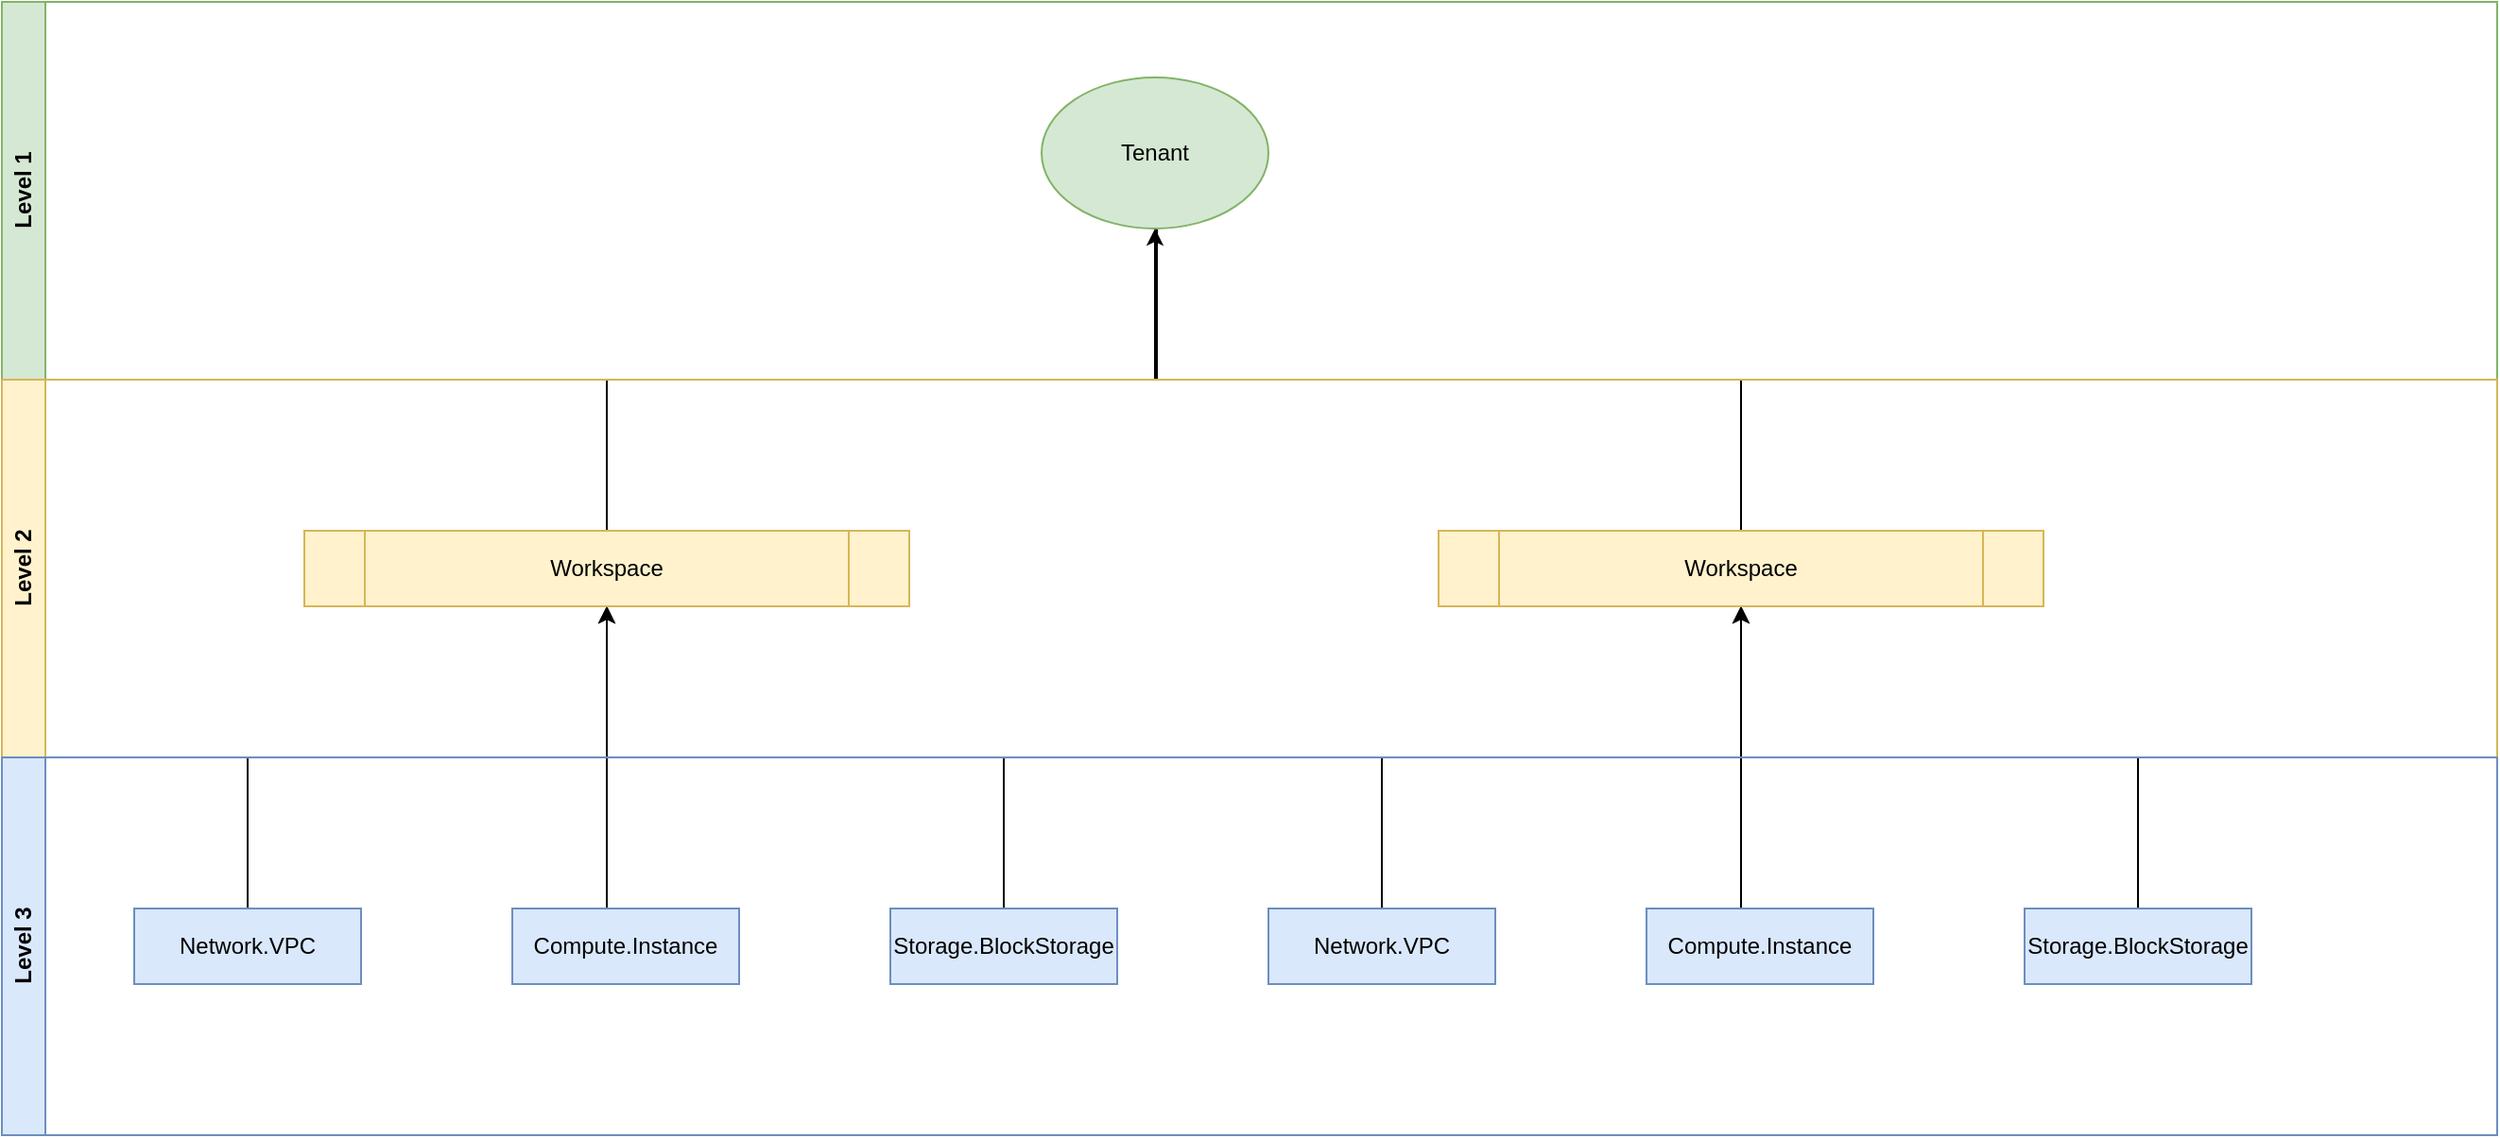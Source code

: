 <mxfile>
    <diagram id="1l0XzUg_ljlebBTNrumK" name="Page-1">
        <mxGraphModel dx="2368" dy="1381" grid="1" gridSize="10" guides="1" tooltips="1" connect="1" arrows="1" fold="1" page="1" pageScale="1" pageWidth="1169" pageHeight="827" math="0" shadow="0">
            <root>
                <mxCell id="0"/>
                <mxCell id="1" parent="0"/>
                <mxCell id="2" style="edgeStyle=orthogonalEdgeStyle;rounded=0;orthogonalLoop=1;jettySize=auto;html=1;entryX=0.5;entryY=1;entryDx=0;entryDy=0;" edge="1" parent="1" source="20" target="6">
                    <mxGeometry relative="1" as="geometry">
                        <Array as="points">
                            <mxPoint x="200" y="290"/>
                            <mxPoint x="200" y="290"/>
                        </Array>
                    </mxGeometry>
                </mxCell>
                <mxCell id="3" style="edgeStyle=orthogonalEdgeStyle;rounded=0;orthogonalLoop=1;jettySize=auto;html=1;entryX=0.5;entryY=1;entryDx=0;entryDy=0;" edge="1" parent="1" source="21" target="6">
                    <mxGeometry relative="1" as="geometry"/>
                </mxCell>
                <mxCell id="4" style="edgeStyle=orthogonalEdgeStyle;rounded=0;orthogonalLoop=1;jettySize=auto;html=1;entryX=0.5;entryY=1;entryDx=0;entryDy=0;" edge="1" parent="1" source="19" target="6">
                    <mxGeometry relative="1" as="geometry"/>
                </mxCell>
                <mxCell id="5" style="edgeStyle=orthogonalEdgeStyle;rounded=0;orthogonalLoop=1;jettySize=auto;html=1;" edge="1" parent="1" source="6">
                    <mxGeometry relative="1" as="geometry">
                        <mxPoint x="-110" as="targetPoint"/>
                        <Array as="points">
                            <mxPoint x="200" y="120"/>
                            <mxPoint x="-109" y="120"/>
                        </Array>
                    </mxGeometry>
                </mxCell>
                <mxCell id="6" value="Workspace" style="shape=process;whiteSpace=wrap;html=1;backgroundOutline=1;fillColor=#fff2cc;strokeColor=#d6b656;" vertex="1" parent="1">
                    <mxGeometry x="40" y="200" width="320" height="40" as="geometry"/>
                </mxCell>
                <mxCell id="7" value="Tenant" style="ellipse;whiteSpace=wrap;html=1;fillColor=#d5e8d4;strokeColor=#82b366;" vertex="1" parent="1">
                    <mxGeometry x="-170" y="-40" width="120" height="80" as="geometry"/>
                </mxCell>
                <mxCell id="8" style="edgeStyle=orthogonalEdgeStyle;rounded=0;orthogonalLoop=1;jettySize=auto;html=1;entryX=0.5;entryY=1;entryDx=0;entryDy=0;" edge="1" parent="1" source="17" target="12">
                    <mxGeometry relative="1" as="geometry">
                        <Array as="points">
                            <mxPoint x="-400" y="290"/>
                            <mxPoint x="-400" y="290"/>
                        </Array>
                    </mxGeometry>
                </mxCell>
                <mxCell id="9" style="edgeStyle=orthogonalEdgeStyle;rounded=0;orthogonalLoop=1;jettySize=auto;html=1;entryX=0.5;entryY=1;entryDx=0;entryDy=0;" edge="1" parent="1" source="18" target="12">
                    <mxGeometry relative="1" as="geometry"/>
                </mxCell>
                <mxCell id="10" style="edgeStyle=orthogonalEdgeStyle;rounded=0;orthogonalLoop=1;jettySize=auto;html=1;entryX=0.5;entryY=1;entryDx=0;entryDy=0;" edge="1" parent="1" source="16" target="12">
                    <mxGeometry relative="1" as="geometry"/>
                </mxCell>
                <mxCell id="11" style="edgeStyle=orthogonalEdgeStyle;rounded=0;orthogonalLoop=1;jettySize=auto;html=1;entryX=0.5;entryY=1;entryDx=0;entryDy=0;" edge="1" parent="1" source="12" target="7">
                    <mxGeometry relative="1" as="geometry">
                        <Array as="points">
                            <mxPoint x="-400" y="120"/>
                            <mxPoint x="-110" y="120"/>
                        </Array>
                    </mxGeometry>
                </mxCell>
                <mxCell id="12" value="Workspace" style="shape=process;whiteSpace=wrap;html=1;backgroundOutline=1;fillColor=#fff2cc;strokeColor=#d6b656;" vertex="1" parent="1">
                    <mxGeometry x="-560" y="200" width="320" height="40" as="geometry"/>
                </mxCell>
                <mxCell id="13" value="Level 1" style="swimlane;horizontal=0;whiteSpace=wrap;html=1;startSize=23;fillColor=#d5e8d4;strokeColor=#82b366;" vertex="1" parent="1">
                    <mxGeometry x="-720" y="-80" width="1320" height="200" as="geometry"/>
                </mxCell>
                <mxCell id="14" value="Level 2" style="swimlane;horizontal=0;whiteSpace=wrap;html=1;startSize=23;fillColor=#fff2cc;strokeColor=#d6b656;" vertex="1" parent="1">
                    <mxGeometry x="-720" y="120" width="1320" height="200" as="geometry"/>
                </mxCell>
                <mxCell id="15" value="Level 3" style="swimlane;horizontal=0;whiteSpace=wrap;html=1;fillColor=#dae8fc;strokeColor=#6c8ebf;startSize=23;" vertex="1" parent="1">
                    <mxGeometry x="-720" y="320" width="1320" height="200" as="geometry"/>
                </mxCell>
                <mxCell id="16" value="Network.VPC" style="rounded=0;whiteSpace=wrap;html=1;fillColor=#dae8fc;strokeColor=#6c8ebf;" vertex="1" parent="15">
                    <mxGeometry x="70" y="80" width="120" height="40" as="geometry"/>
                </mxCell>
                <mxCell id="17" value="Compute.Instance" style="rounded=0;whiteSpace=wrap;html=1;fillColor=#dae8fc;strokeColor=#6c8ebf;" vertex="1" parent="15">
                    <mxGeometry x="270" y="80" width="120" height="40" as="geometry"/>
                </mxCell>
                <mxCell id="18" value="Storage.BlockStorage" style="rounded=0;whiteSpace=wrap;html=1;fillColor=#dae8fc;strokeColor=#6c8ebf;" vertex="1" parent="15">
                    <mxGeometry x="470" y="80" width="120" height="40" as="geometry"/>
                </mxCell>
                <mxCell id="19" value="Network.VPC" style="rounded=0;whiteSpace=wrap;html=1;fillColor=#dae8fc;strokeColor=#6c8ebf;" vertex="1" parent="15">
                    <mxGeometry x="670" y="80" width="120" height="40" as="geometry"/>
                </mxCell>
                <mxCell id="20" value="Compute.Instance" style="rounded=0;whiteSpace=wrap;html=1;fillColor=#dae8fc;strokeColor=#6c8ebf;" vertex="1" parent="15">
                    <mxGeometry x="870" y="80" width="120" height="40" as="geometry"/>
                </mxCell>
                <mxCell id="21" value="Storage.BlockStorage" style="rounded=0;whiteSpace=wrap;html=1;fillColor=#dae8fc;strokeColor=#6c8ebf;" vertex="1" parent="15">
                    <mxGeometry x="1070" y="80" width="120" height="40" as="geometry"/>
                </mxCell>
            </root>
        </mxGraphModel>
    </diagram>
</mxfile>